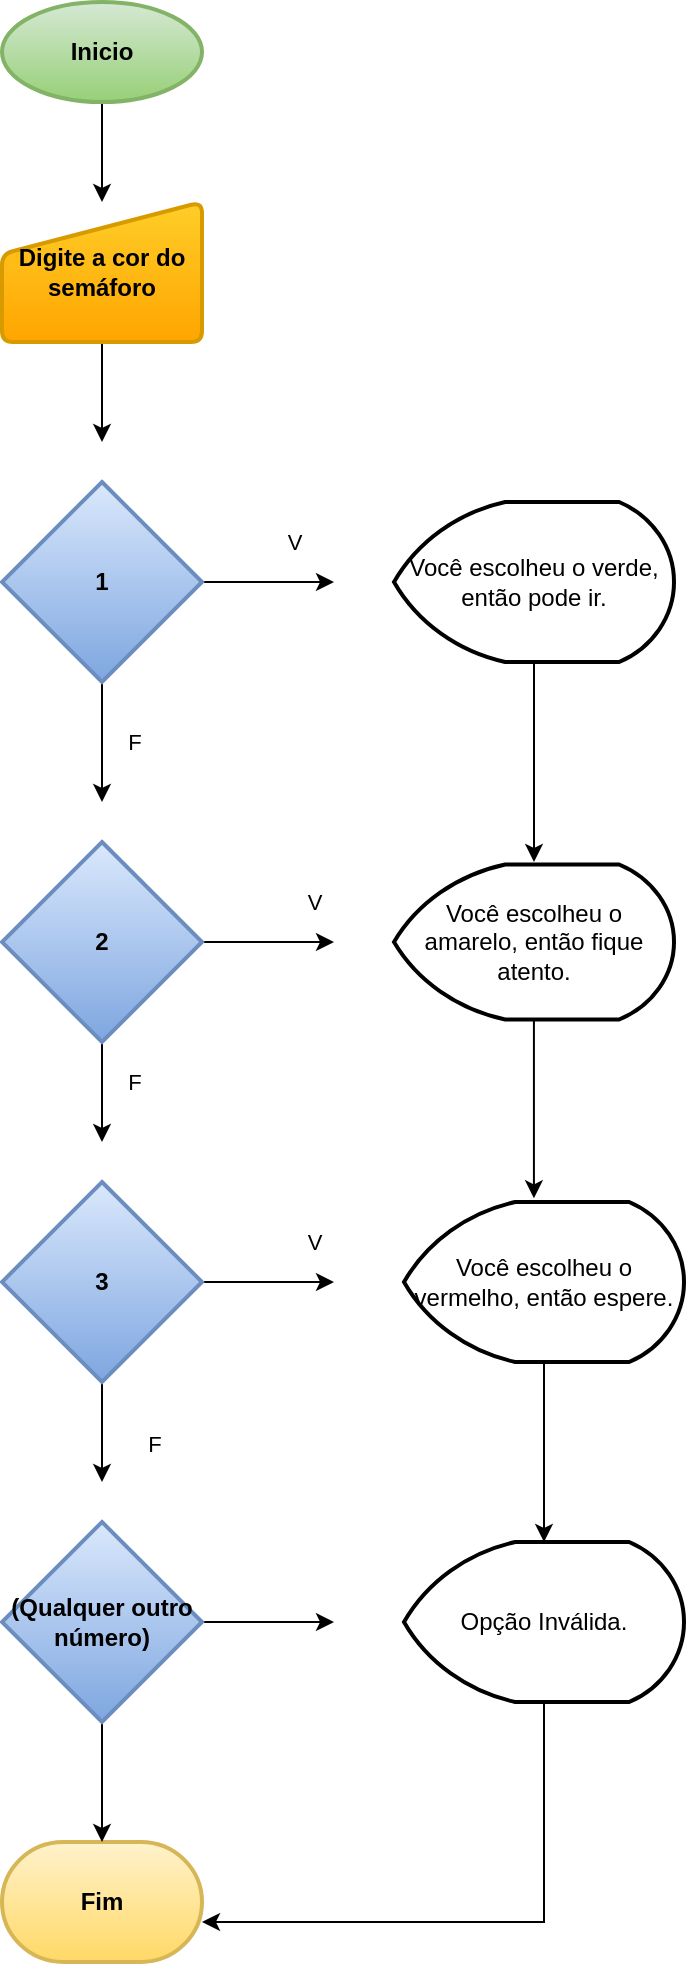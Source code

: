 <mxfile version="20.2.3" type="device"><diagram id="Q-ys98e54uIIoA26CNnR" name="Página-1"><mxGraphModel dx="1185" dy="1831" grid="1" gridSize="10" guides="1" tooltips="1" connect="1" arrows="1" fold="1" page="1" pageScale="1" pageWidth="827" pageHeight="1169" math="0" shadow="0"><root><mxCell id="0"/><mxCell id="1" parent="0"/><mxCell id="rtCkj0ISesu4hE1D0UyP-11" style="edgeStyle=orthogonalEdgeStyle;rounded=0;orthogonalLoop=1;jettySize=auto;html=1;entryX=0.5;entryY=0;entryDx=0;entryDy=0;" edge="1" parent="1" source="rtCkj0ISesu4hE1D0UyP-1" target="rtCkj0ISesu4hE1D0UyP-9"><mxGeometry relative="1" as="geometry"/></mxCell><mxCell id="rtCkj0ISesu4hE1D0UyP-1" value="&lt;font color=&quot;#000000&quot;&gt;&lt;b&gt;Inicio&lt;/b&gt;&lt;/font&gt;" style="strokeWidth=2;html=1;shape=mxgraph.flowchart.start_1;whiteSpace=wrap;fillColor=#d5e8d4;gradientColor=#97d077;strokeColor=#82b366;" vertex="1" parent="1"><mxGeometry x="364" y="-1160" width="100" height="50" as="geometry"/></mxCell><mxCell id="rtCkj0ISesu4hE1D0UyP-15" value="F" style="edgeStyle=orthogonalEdgeStyle;rounded=0;orthogonalLoop=1;jettySize=auto;html=1;" edge="1" parent="1" source="rtCkj0ISesu4hE1D0UyP-5"><mxGeometry x="-0.2" y="16" relative="1" as="geometry"><mxPoint x="414" y="-590" as="targetPoint"/><mxPoint as="offset"/></mxGeometry></mxCell><mxCell id="rtCkj0ISesu4hE1D0UyP-18" value="V" style="edgeStyle=orthogonalEdgeStyle;rounded=0;orthogonalLoop=1;jettySize=auto;html=1;" edge="1" parent="1" source="rtCkj0ISesu4hE1D0UyP-5"><mxGeometry x="0.697" y="20" relative="1" as="geometry"><mxPoint x="530" y="-690" as="targetPoint"/><mxPoint as="offset"/></mxGeometry></mxCell><mxCell id="rtCkj0ISesu4hE1D0UyP-5" value="&lt;font color=&quot;#000000&quot;&gt;&lt;b&gt;2&lt;/b&gt;&lt;/font&gt;" style="strokeWidth=2;html=1;shape=mxgraph.flowchart.decision;whiteSpace=wrap;fillColor=#dae8fc;gradientColor=#7ea6e0;strokeColor=#6c8ebf;" vertex="1" parent="1"><mxGeometry x="364" y="-740" width="100" height="100" as="geometry"/></mxCell><mxCell id="rtCkj0ISesu4hE1D0UyP-13" value="F" style="edgeStyle=orthogonalEdgeStyle;rounded=0;orthogonalLoop=1;jettySize=auto;html=1;" edge="1" parent="1" source="rtCkj0ISesu4hE1D0UyP-6"><mxGeometry y="16" relative="1" as="geometry"><mxPoint x="414" y="-760" as="targetPoint"/><mxPoint as="offset"/></mxGeometry></mxCell><mxCell id="rtCkj0ISesu4hE1D0UyP-20" value="V" style="edgeStyle=orthogonalEdgeStyle;rounded=0;orthogonalLoop=1;jettySize=auto;html=1;" edge="1" parent="1" source="rtCkj0ISesu4hE1D0UyP-6"><mxGeometry x="0.394" y="20" relative="1" as="geometry"><mxPoint x="530" y="-870.0" as="targetPoint"/><mxPoint as="offset"/></mxGeometry></mxCell><mxCell id="rtCkj0ISesu4hE1D0UyP-6" value="&lt;font color=&quot;#000000&quot;&gt;&lt;b&gt;1&lt;/b&gt;&lt;/font&gt;" style="strokeWidth=2;html=1;shape=mxgraph.flowchart.decision;whiteSpace=wrap;fillColor=#dae8fc;gradientColor=#7ea6e0;strokeColor=#6c8ebf;" vertex="1" parent="1"><mxGeometry x="364" y="-920" width="100" height="100" as="geometry"/></mxCell><mxCell id="rtCkj0ISesu4hE1D0UyP-31" style="edgeStyle=orthogonalEdgeStyle;rounded=0;orthogonalLoop=1;jettySize=auto;html=1;fontColor=#000000;" edge="1" parent="1" source="rtCkj0ISesu4hE1D0UyP-7" target="rtCkj0ISesu4hE1D0UyP-23"><mxGeometry relative="1" as="geometry"/></mxCell><mxCell id="rtCkj0ISesu4hE1D0UyP-7" value="Você escolheu o vermelho, então espere." style="strokeWidth=2;html=1;shape=mxgraph.flowchart.display;whiteSpace=wrap;" vertex="1" parent="1"><mxGeometry x="565" y="-560" width="140" height="80" as="geometry"/></mxCell><mxCell id="rtCkj0ISesu4hE1D0UyP-8" value="&lt;b&gt;&lt;font color=&quot;#000000&quot;&gt;Fim&lt;/font&gt;&lt;/b&gt;" style="strokeWidth=2;html=1;shape=mxgraph.flowchart.terminator;whiteSpace=wrap;fillColor=#fff2cc;strokeColor=#d6b656;gradientColor=#ffd966;" vertex="1" parent="1"><mxGeometry x="364" y="-240" width="100" height="60" as="geometry"/></mxCell><mxCell id="rtCkj0ISesu4hE1D0UyP-12" style="edgeStyle=orthogonalEdgeStyle;rounded=0;orthogonalLoop=1;jettySize=auto;html=1;" edge="1" parent="1" source="rtCkj0ISesu4hE1D0UyP-9"><mxGeometry relative="1" as="geometry"><mxPoint x="414" y="-940.0" as="targetPoint"/></mxGeometry></mxCell><mxCell id="rtCkj0ISesu4hE1D0UyP-9" value="&lt;font color=&quot;#000000&quot;&gt;&lt;b&gt;Digite a cor do semáforo&lt;/b&gt;&lt;/font&gt;" style="html=1;strokeWidth=2;shape=manualInput;whiteSpace=wrap;rounded=1;size=26;arcSize=11;fillColor=#ffcd28;gradientColor=#ffa500;strokeColor=#d79b00;" vertex="1" parent="1"><mxGeometry x="364" y="-1060" width="100" height="70" as="geometry"/></mxCell><mxCell id="rtCkj0ISesu4hE1D0UyP-16" value="V" style="edgeStyle=orthogonalEdgeStyle;rounded=0;orthogonalLoop=1;jettySize=auto;html=1;" edge="1" parent="1" source="rtCkj0ISesu4hE1D0UyP-14"><mxGeometry x="0.697" y="20" relative="1" as="geometry"><mxPoint x="530" y="-520" as="targetPoint"/><mxPoint as="offset"/></mxGeometry></mxCell><mxCell id="rtCkj0ISesu4hE1D0UyP-22" value="F" style="edgeStyle=orthogonalEdgeStyle;rounded=0;orthogonalLoop=1;jettySize=auto;html=1;" edge="1" parent="1" source="rtCkj0ISesu4hE1D0UyP-14"><mxGeometry x="0.2" y="26" relative="1" as="geometry"><mxPoint x="414" y="-420" as="targetPoint"/><mxPoint as="offset"/></mxGeometry></mxCell><mxCell id="rtCkj0ISesu4hE1D0UyP-14" value="&lt;font color=&quot;#000000&quot;&gt;&lt;b&gt;3&lt;/b&gt;&lt;/font&gt;" style="strokeWidth=2;html=1;shape=mxgraph.flowchart.decision;whiteSpace=wrap;fillColor=#dae8fc;gradientColor=#7ea6e0;strokeColor=#6c8ebf;" vertex="1" parent="1"><mxGeometry x="364" y="-570" width="100" height="100" as="geometry"/></mxCell><mxCell id="rtCkj0ISesu4hE1D0UyP-32" style="edgeStyle=orthogonalEdgeStyle;rounded=0;orthogonalLoop=1;jettySize=auto;html=1;entryX=0.464;entryY=-0.023;entryDx=0;entryDy=0;entryPerimeter=0;fontColor=#000000;" edge="1" parent="1" source="rtCkj0ISesu4hE1D0UyP-17" target="rtCkj0ISesu4hE1D0UyP-7"><mxGeometry relative="1" as="geometry"/></mxCell><mxCell id="rtCkj0ISesu4hE1D0UyP-17" value="Você escolheu o amarelo, então fique atento." style="strokeWidth=2;html=1;shape=mxgraph.flowchart.display;whiteSpace=wrap;" vertex="1" parent="1"><mxGeometry x="560" y="-728.75" width="140" height="77.5" as="geometry"/></mxCell><mxCell id="rtCkj0ISesu4hE1D0UyP-33" style="edgeStyle=orthogonalEdgeStyle;rounded=0;orthogonalLoop=1;jettySize=auto;html=1;fontColor=#000000;" edge="1" parent="1" source="rtCkj0ISesu4hE1D0UyP-19"><mxGeometry relative="1" as="geometry"><mxPoint x="630" y="-730" as="targetPoint"/></mxGeometry></mxCell><mxCell id="rtCkj0ISesu4hE1D0UyP-19" value="Você escolheu o verde, então pode ir." style="strokeWidth=2;html=1;shape=mxgraph.flowchart.display;whiteSpace=wrap;" vertex="1" parent="1"><mxGeometry x="560" y="-910" width="140" height="80" as="geometry"/></mxCell><mxCell id="rtCkj0ISesu4hE1D0UyP-24" style="edgeStyle=orthogonalEdgeStyle;rounded=0;orthogonalLoop=1;jettySize=auto;html=1;" edge="1" parent="1" source="rtCkj0ISesu4hE1D0UyP-21"><mxGeometry relative="1" as="geometry"><mxPoint x="530" y="-350" as="targetPoint"/></mxGeometry></mxCell><mxCell id="rtCkj0ISesu4hE1D0UyP-26" style="edgeStyle=orthogonalEdgeStyle;rounded=0;orthogonalLoop=1;jettySize=auto;html=1;entryX=0.5;entryY=0;entryDx=0;entryDy=0;entryPerimeter=0;" edge="1" parent="1" source="rtCkj0ISesu4hE1D0UyP-21" target="rtCkj0ISesu4hE1D0UyP-8"><mxGeometry relative="1" as="geometry"><mxPoint x="414" y="-260" as="targetPoint"/></mxGeometry></mxCell><mxCell id="rtCkj0ISesu4hE1D0UyP-21" value="&lt;font color=&quot;#000000&quot;&gt;&lt;b&gt;(Qualquer outro número)&lt;/b&gt;&lt;/font&gt;" style="strokeWidth=2;html=1;shape=mxgraph.flowchart.decision;whiteSpace=wrap;fillColor=#dae8fc;gradientColor=#7ea6e0;strokeColor=#6c8ebf;" vertex="1" parent="1"><mxGeometry x="364" y="-400" width="100" height="100" as="geometry"/></mxCell><mxCell id="rtCkj0ISesu4hE1D0UyP-27" style="edgeStyle=orthogonalEdgeStyle;rounded=0;orthogonalLoop=1;jettySize=auto;html=1;fontColor=#000000;" edge="1" parent="1" source="rtCkj0ISesu4hE1D0UyP-23" target="rtCkj0ISesu4hE1D0UyP-8"><mxGeometry relative="1" as="geometry"><mxPoint x="640" y="-200" as="targetPoint"/><Array as="points"><mxPoint x="635" y="-200"/></Array></mxGeometry></mxCell><mxCell id="rtCkj0ISesu4hE1D0UyP-23" value="Opção Inválida." style="strokeWidth=2;html=1;shape=mxgraph.flowchart.display;whiteSpace=wrap;" vertex="1" parent="1"><mxGeometry x="565" y="-390" width="140" height="80" as="geometry"/></mxCell></root></mxGraphModel></diagram></mxfile>
